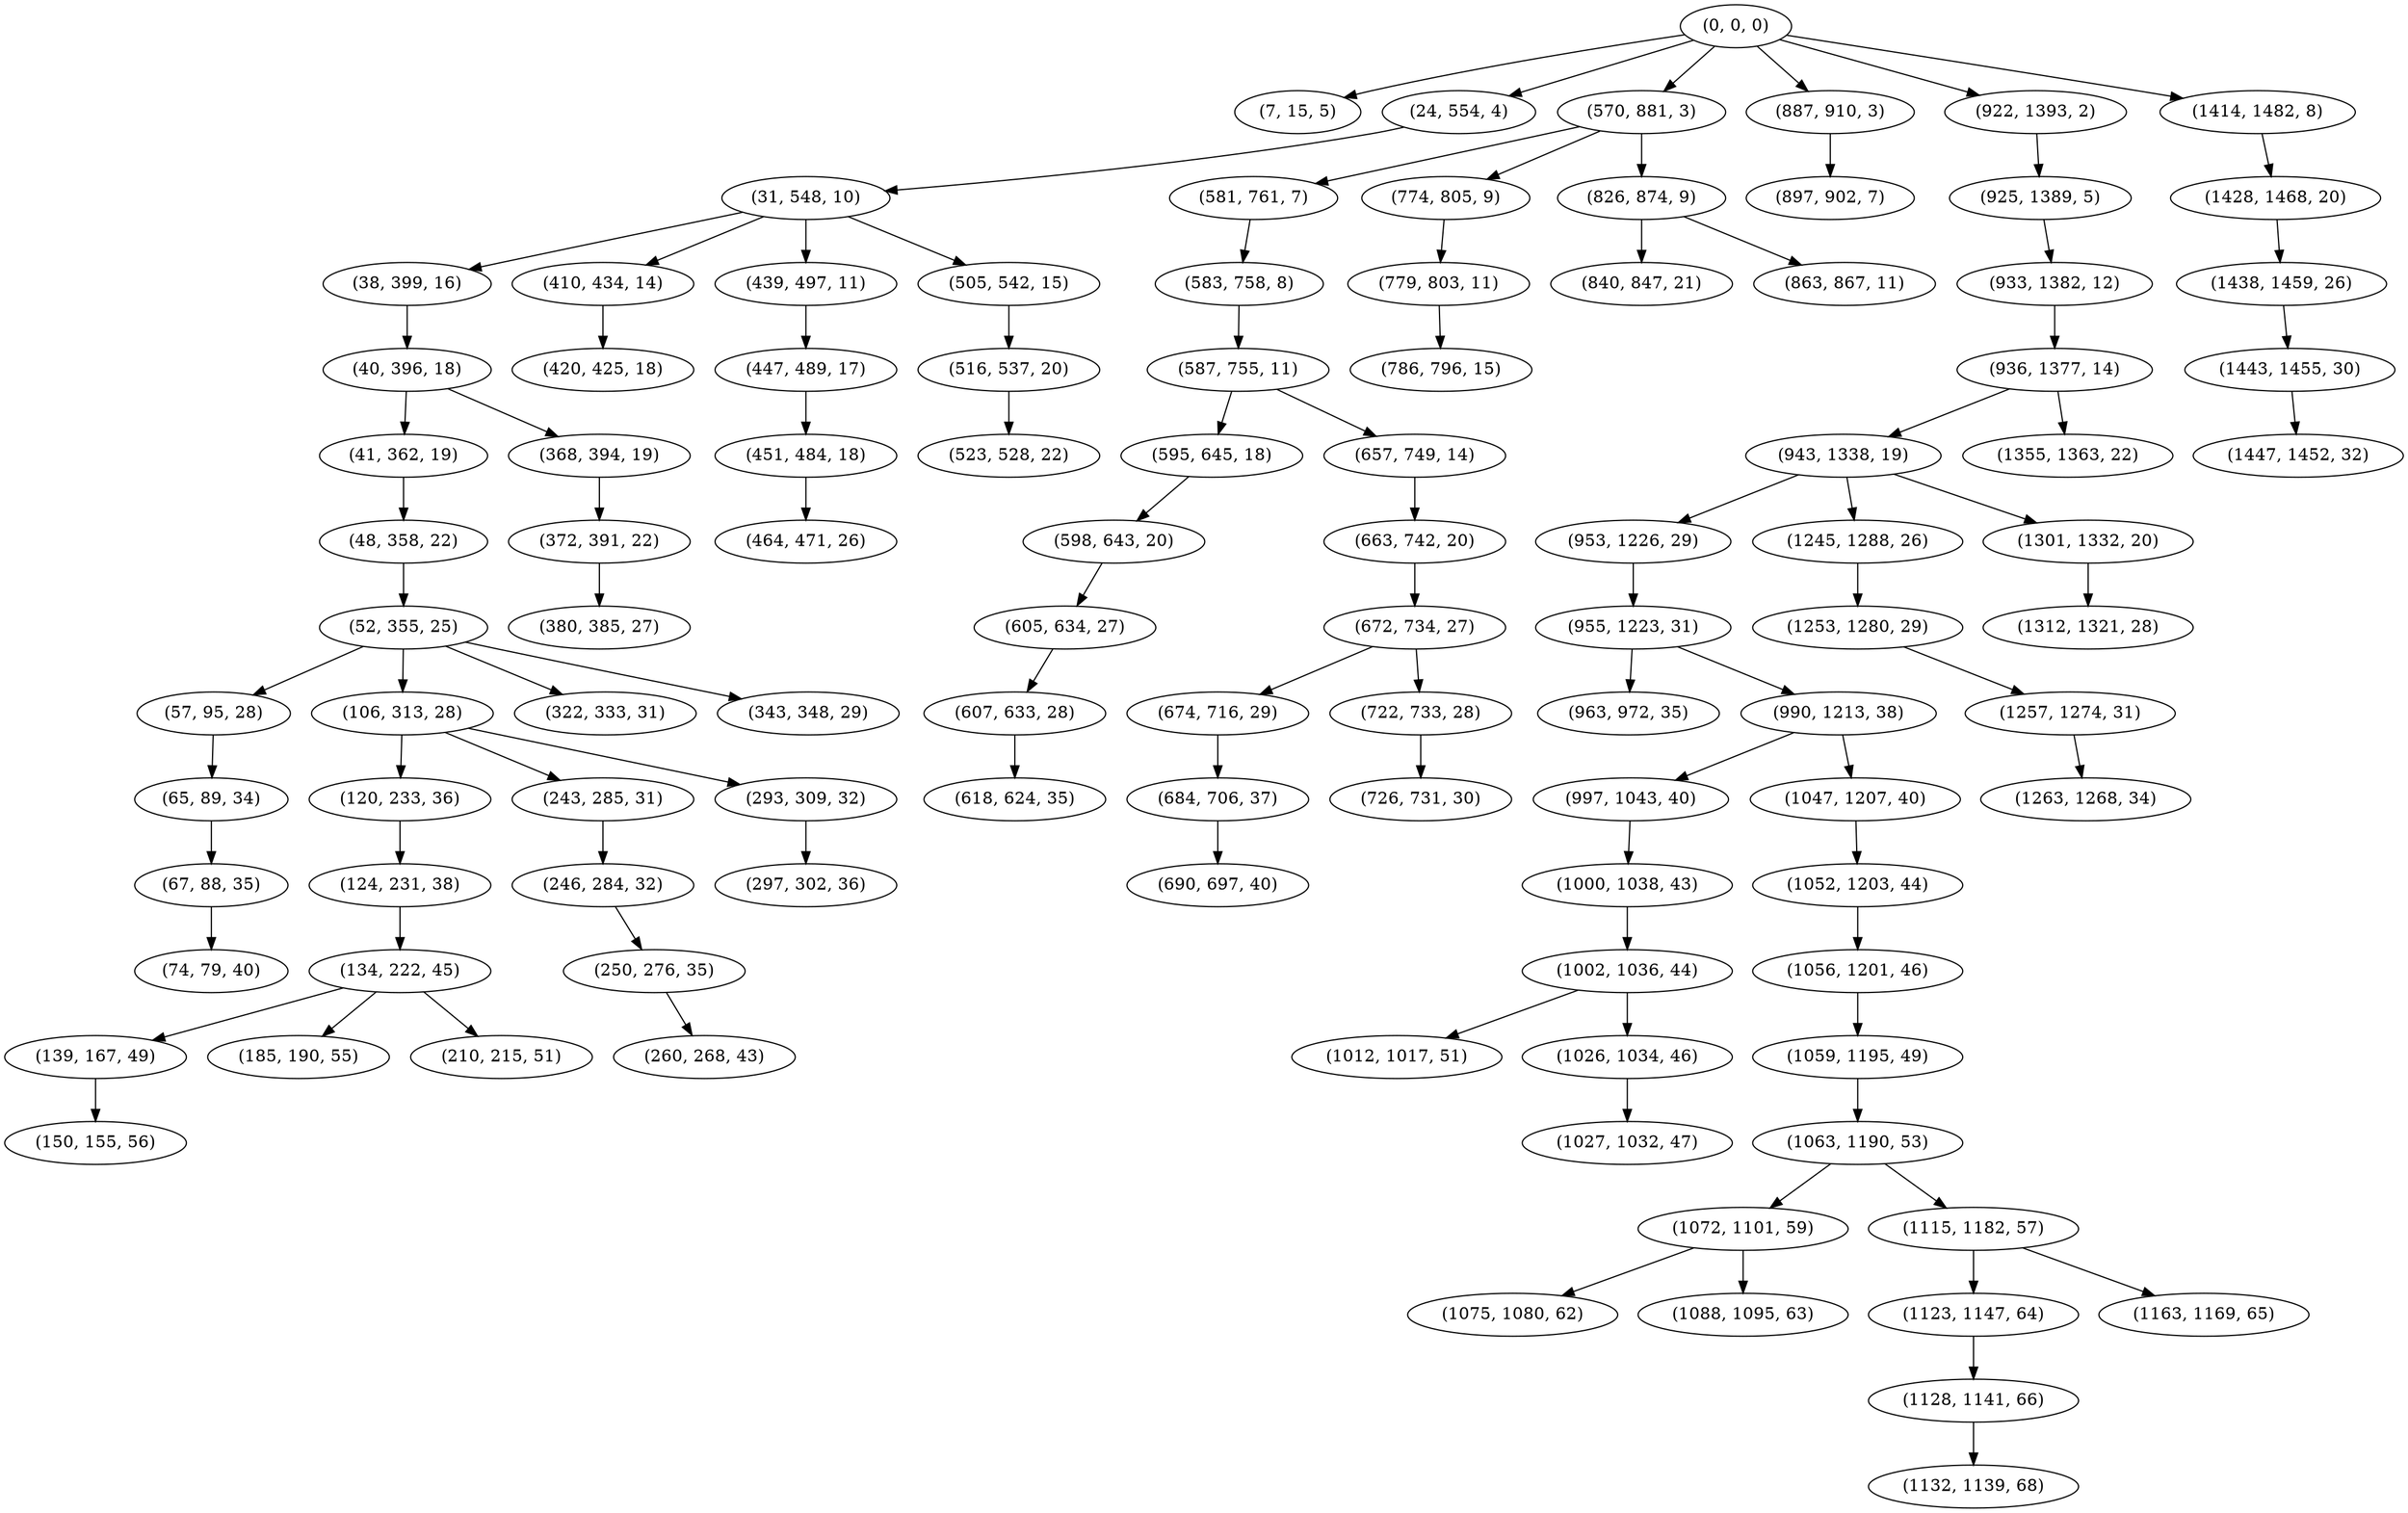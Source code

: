 digraph tree {
    "(0, 0, 0)";
    "(7, 15, 5)";
    "(24, 554, 4)";
    "(31, 548, 10)";
    "(38, 399, 16)";
    "(40, 396, 18)";
    "(41, 362, 19)";
    "(48, 358, 22)";
    "(52, 355, 25)";
    "(57, 95, 28)";
    "(65, 89, 34)";
    "(67, 88, 35)";
    "(74, 79, 40)";
    "(106, 313, 28)";
    "(120, 233, 36)";
    "(124, 231, 38)";
    "(134, 222, 45)";
    "(139, 167, 49)";
    "(150, 155, 56)";
    "(185, 190, 55)";
    "(210, 215, 51)";
    "(243, 285, 31)";
    "(246, 284, 32)";
    "(250, 276, 35)";
    "(260, 268, 43)";
    "(293, 309, 32)";
    "(297, 302, 36)";
    "(322, 333, 31)";
    "(343, 348, 29)";
    "(368, 394, 19)";
    "(372, 391, 22)";
    "(380, 385, 27)";
    "(410, 434, 14)";
    "(420, 425, 18)";
    "(439, 497, 11)";
    "(447, 489, 17)";
    "(451, 484, 18)";
    "(464, 471, 26)";
    "(505, 542, 15)";
    "(516, 537, 20)";
    "(523, 528, 22)";
    "(570, 881, 3)";
    "(581, 761, 7)";
    "(583, 758, 8)";
    "(587, 755, 11)";
    "(595, 645, 18)";
    "(598, 643, 20)";
    "(605, 634, 27)";
    "(607, 633, 28)";
    "(618, 624, 35)";
    "(657, 749, 14)";
    "(663, 742, 20)";
    "(672, 734, 27)";
    "(674, 716, 29)";
    "(684, 706, 37)";
    "(690, 697, 40)";
    "(722, 733, 28)";
    "(726, 731, 30)";
    "(774, 805, 9)";
    "(779, 803, 11)";
    "(786, 796, 15)";
    "(826, 874, 9)";
    "(840, 847, 21)";
    "(863, 867, 11)";
    "(887, 910, 3)";
    "(897, 902, 7)";
    "(922, 1393, 2)";
    "(925, 1389, 5)";
    "(933, 1382, 12)";
    "(936, 1377, 14)";
    "(943, 1338, 19)";
    "(953, 1226, 29)";
    "(955, 1223, 31)";
    "(963, 972, 35)";
    "(990, 1213, 38)";
    "(997, 1043, 40)";
    "(1000, 1038, 43)";
    "(1002, 1036, 44)";
    "(1012, 1017, 51)";
    "(1026, 1034, 46)";
    "(1027, 1032, 47)";
    "(1047, 1207, 40)";
    "(1052, 1203, 44)";
    "(1056, 1201, 46)";
    "(1059, 1195, 49)";
    "(1063, 1190, 53)";
    "(1072, 1101, 59)";
    "(1075, 1080, 62)";
    "(1088, 1095, 63)";
    "(1115, 1182, 57)";
    "(1123, 1147, 64)";
    "(1128, 1141, 66)";
    "(1132, 1139, 68)";
    "(1163, 1169, 65)";
    "(1245, 1288, 26)";
    "(1253, 1280, 29)";
    "(1257, 1274, 31)";
    "(1263, 1268, 34)";
    "(1301, 1332, 20)";
    "(1312, 1321, 28)";
    "(1355, 1363, 22)";
    "(1414, 1482, 8)";
    "(1428, 1468, 20)";
    "(1438, 1459, 26)";
    "(1443, 1455, 30)";
    "(1447, 1452, 32)";
    "(0, 0, 0)" -> "(7, 15, 5)";
    "(0, 0, 0)" -> "(24, 554, 4)";
    "(0, 0, 0)" -> "(570, 881, 3)";
    "(0, 0, 0)" -> "(887, 910, 3)";
    "(0, 0, 0)" -> "(922, 1393, 2)";
    "(0, 0, 0)" -> "(1414, 1482, 8)";
    "(24, 554, 4)" -> "(31, 548, 10)";
    "(31, 548, 10)" -> "(38, 399, 16)";
    "(31, 548, 10)" -> "(410, 434, 14)";
    "(31, 548, 10)" -> "(439, 497, 11)";
    "(31, 548, 10)" -> "(505, 542, 15)";
    "(38, 399, 16)" -> "(40, 396, 18)";
    "(40, 396, 18)" -> "(41, 362, 19)";
    "(40, 396, 18)" -> "(368, 394, 19)";
    "(41, 362, 19)" -> "(48, 358, 22)";
    "(48, 358, 22)" -> "(52, 355, 25)";
    "(52, 355, 25)" -> "(57, 95, 28)";
    "(52, 355, 25)" -> "(106, 313, 28)";
    "(52, 355, 25)" -> "(322, 333, 31)";
    "(52, 355, 25)" -> "(343, 348, 29)";
    "(57, 95, 28)" -> "(65, 89, 34)";
    "(65, 89, 34)" -> "(67, 88, 35)";
    "(67, 88, 35)" -> "(74, 79, 40)";
    "(106, 313, 28)" -> "(120, 233, 36)";
    "(106, 313, 28)" -> "(243, 285, 31)";
    "(106, 313, 28)" -> "(293, 309, 32)";
    "(120, 233, 36)" -> "(124, 231, 38)";
    "(124, 231, 38)" -> "(134, 222, 45)";
    "(134, 222, 45)" -> "(139, 167, 49)";
    "(134, 222, 45)" -> "(185, 190, 55)";
    "(134, 222, 45)" -> "(210, 215, 51)";
    "(139, 167, 49)" -> "(150, 155, 56)";
    "(243, 285, 31)" -> "(246, 284, 32)";
    "(246, 284, 32)" -> "(250, 276, 35)";
    "(250, 276, 35)" -> "(260, 268, 43)";
    "(293, 309, 32)" -> "(297, 302, 36)";
    "(368, 394, 19)" -> "(372, 391, 22)";
    "(372, 391, 22)" -> "(380, 385, 27)";
    "(410, 434, 14)" -> "(420, 425, 18)";
    "(439, 497, 11)" -> "(447, 489, 17)";
    "(447, 489, 17)" -> "(451, 484, 18)";
    "(451, 484, 18)" -> "(464, 471, 26)";
    "(505, 542, 15)" -> "(516, 537, 20)";
    "(516, 537, 20)" -> "(523, 528, 22)";
    "(570, 881, 3)" -> "(581, 761, 7)";
    "(570, 881, 3)" -> "(774, 805, 9)";
    "(570, 881, 3)" -> "(826, 874, 9)";
    "(581, 761, 7)" -> "(583, 758, 8)";
    "(583, 758, 8)" -> "(587, 755, 11)";
    "(587, 755, 11)" -> "(595, 645, 18)";
    "(587, 755, 11)" -> "(657, 749, 14)";
    "(595, 645, 18)" -> "(598, 643, 20)";
    "(598, 643, 20)" -> "(605, 634, 27)";
    "(605, 634, 27)" -> "(607, 633, 28)";
    "(607, 633, 28)" -> "(618, 624, 35)";
    "(657, 749, 14)" -> "(663, 742, 20)";
    "(663, 742, 20)" -> "(672, 734, 27)";
    "(672, 734, 27)" -> "(674, 716, 29)";
    "(672, 734, 27)" -> "(722, 733, 28)";
    "(674, 716, 29)" -> "(684, 706, 37)";
    "(684, 706, 37)" -> "(690, 697, 40)";
    "(722, 733, 28)" -> "(726, 731, 30)";
    "(774, 805, 9)" -> "(779, 803, 11)";
    "(779, 803, 11)" -> "(786, 796, 15)";
    "(826, 874, 9)" -> "(840, 847, 21)";
    "(826, 874, 9)" -> "(863, 867, 11)";
    "(887, 910, 3)" -> "(897, 902, 7)";
    "(922, 1393, 2)" -> "(925, 1389, 5)";
    "(925, 1389, 5)" -> "(933, 1382, 12)";
    "(933, 1382, 12)" -> "(936, 1377, 14)";
    "(936, 1377, 14)" -> "(943, 1338, 19)";
    "(936, 1377, 14)" -> "(1355, 1363, 22)";
    "(943, 1338, 19)" -> "(953, 1226, 29)";
    "(943, 1338, 19)" -> "(1245, 1288, 26)";
    "(943, 1338, 19)" -> "(1301, 1332, 20)";
    "(953, 1226, 29)" -> "(955, 1223, 31)";
    "(955, 1223, 31)" -> "(963, 972, 35)";
    "(955, 1223, 31)" -> "(990, 1213, 38)";
    "(990, 1213, 38)" -> "(997, 1043, 40)";
    "(990, 1213, 38)" -> "(1047, 1207, 40)";
    "(997, 1043, 40)" -> "(1000, 1038, 43)";
    "(1000, 1038, 43)" -> "(1002, 1036, 44)";
    "(1002, 1036, 44)" -> "(1012, 1017, 51)";
    "(1002, 1036, 44)" -> "(1026, 1034, 46)";
    "(1026, 1034, 46)" -> "(1027, 1032, 47)";
    "(1047, 1207, 40)" -> "(1052, 1203, 44)";
    "(1052, 1203, 44)" -> "(1056, 1201, 46)";
    "(1056, 1201, 46)" -> "(1059, 1195, 49)";
    "(1059, 1195, 49)" -> "(1063, 1190, 53)";
    "(1063, 1190, 53)" -> "(1072, 1101, 59)";
    "(1063, 1190, 53)" -> "(1115, 1182, 57)";
    "(1072, 1101, 59)" -> "(1075, 1080, 62)";
    "(1072, 1101, 59)" -> "(1088, 1095, 63)";
    "(1115, 1182, 57)" -> "(1123, 1147, 64)";
    "(1115, 1182, 57)" -> "(1163, 1169, 65)";
    "(1123, 1147, 64)" -> "(1128, 1141, 66)";
    "(1128, 1141, 66)" -> "(1132, 1139, 68)";
    "(1245, 1288, 26)" -> "(1253, 1280, 29)";
    "(1253, 1280, 29)" -> "(1257, 1274, 31)";
    "(1257, 1274, 31)" -> "(1263, 1268, 34)";
    "(1301, 1332, 20)" -> "(1312, 1321, 28)";
    "(1414, 1482, 8)" -> "(1428, 1468, 20)";
    "(1428, 1468, 20)" -> "(1438, 1459, 26)";
    "(1438, 1459, 26)" -> "(1443, 1455, 30)";
    "(1443, 1455, 30)" -> "(1447, 1452, 32)";
}
